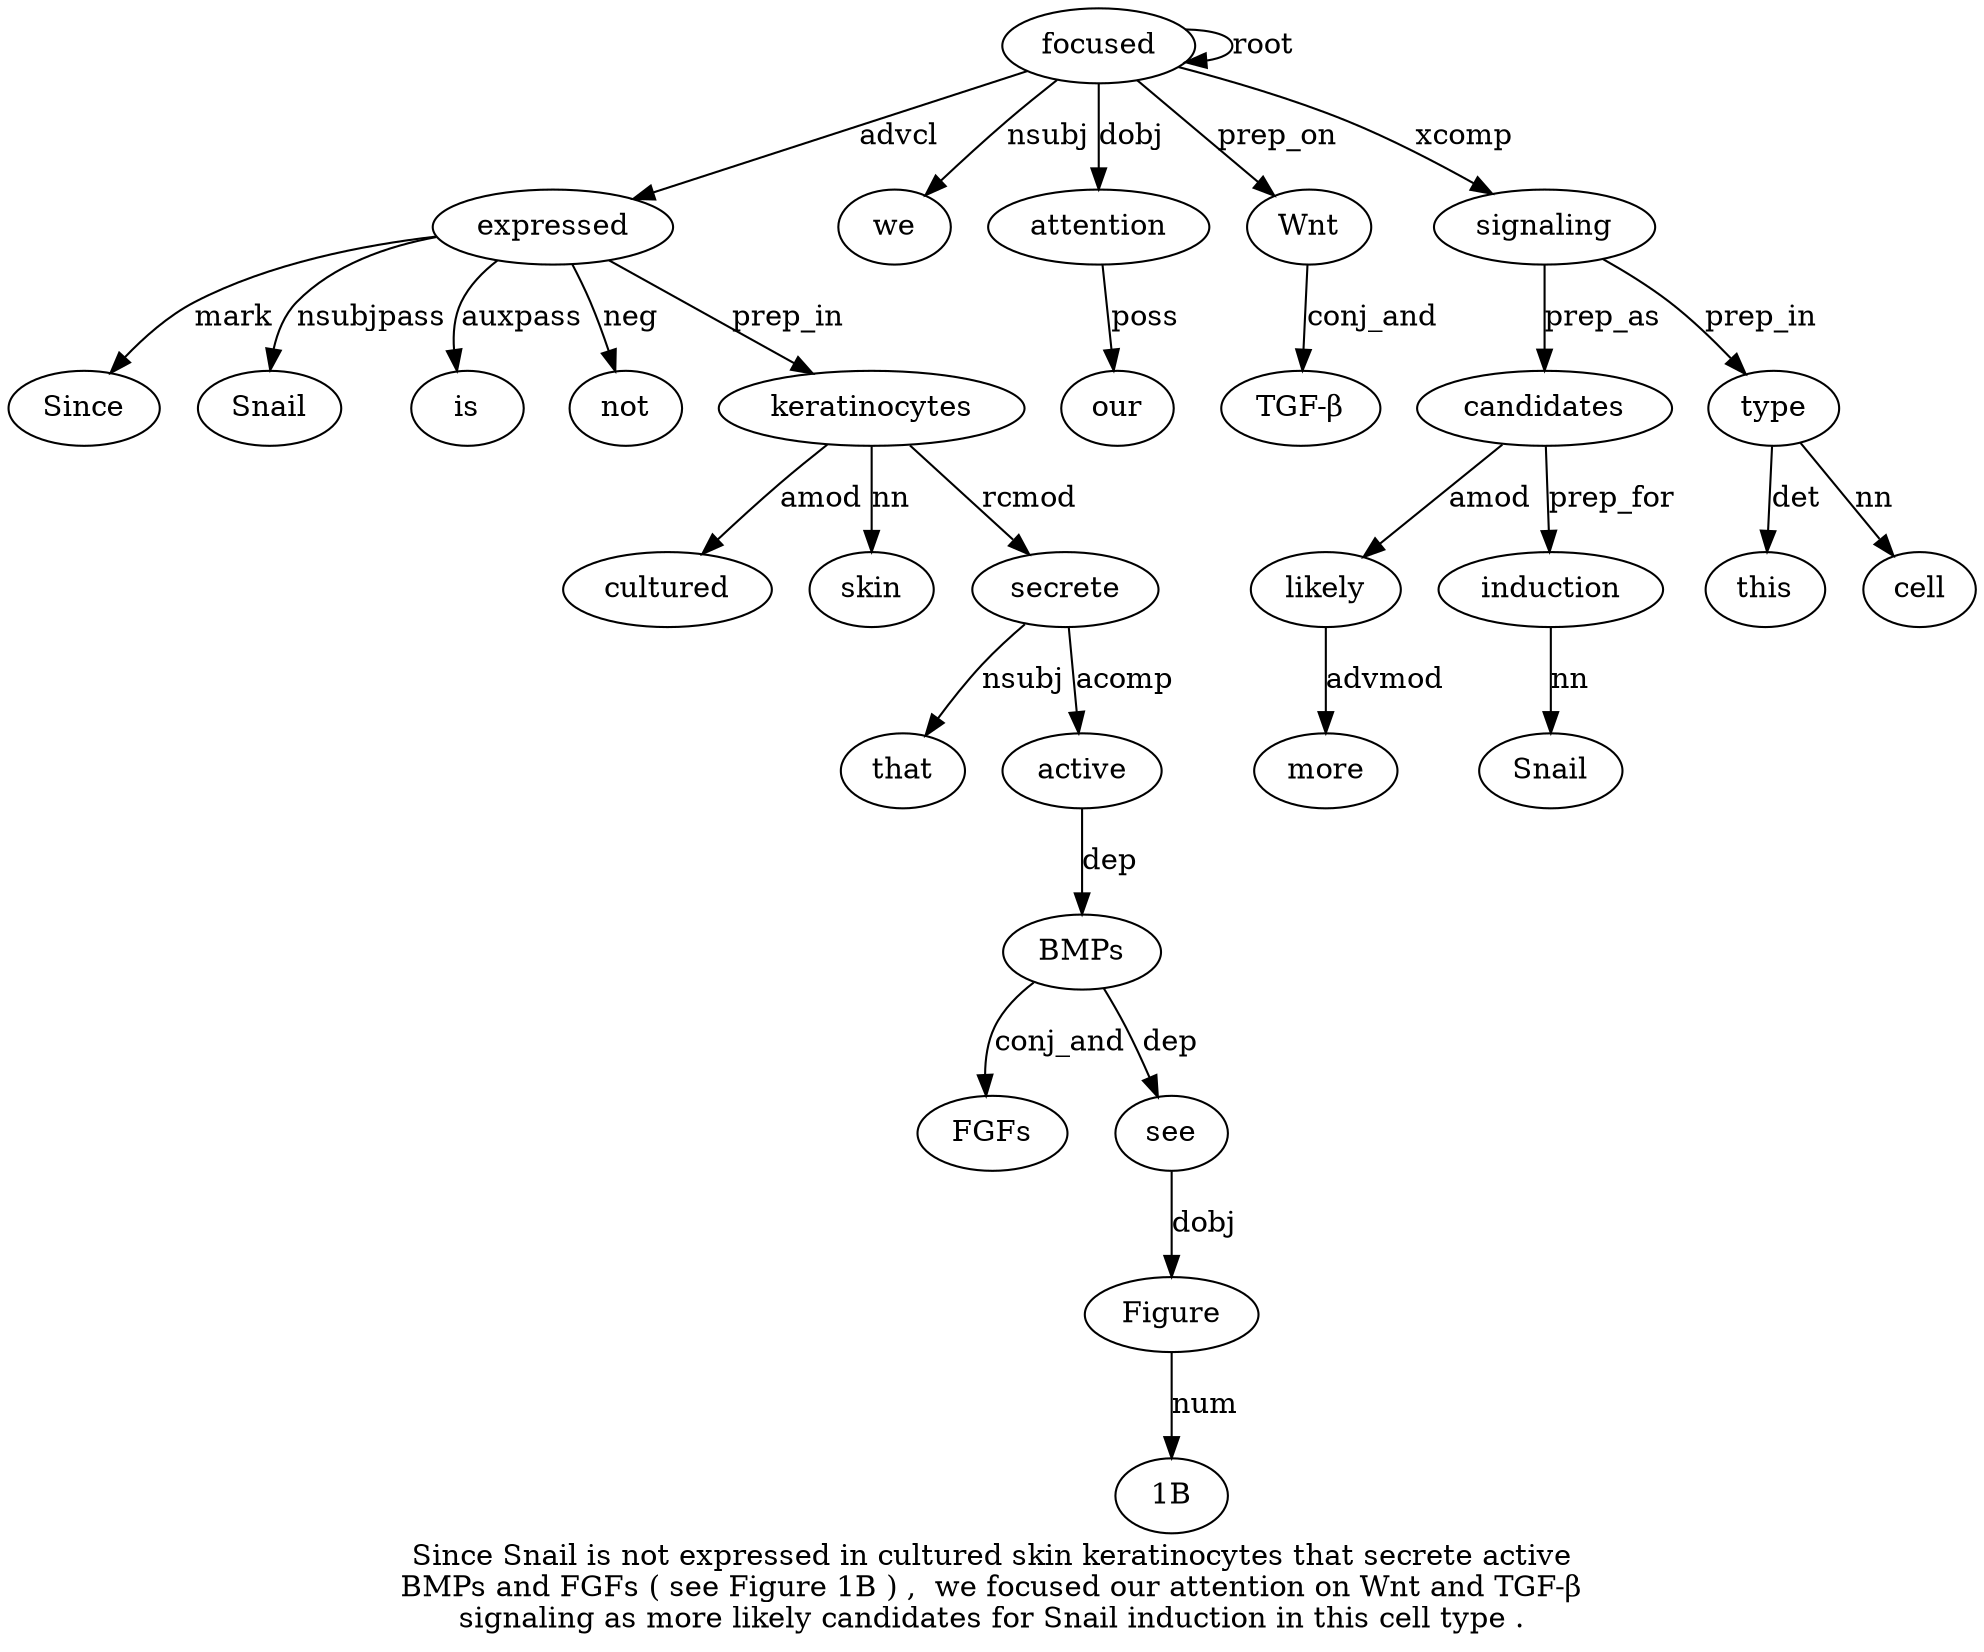 digraph "Since Snail is not expressed in cultured skin keratinocytes that secrete active BMPs and FGFs ( see Figure 1B ) ,  we focused our attention on Wnt and TGF-β signaling as more likely candidates for Snail induction in this cell type ." {
label="Since Snail is not expressed in cultured skin keratinocytes that secrete active
BMPs and FGFs ( see Figure 1B ) ,  we focused our attention on Wnt and TGF-β
signaling as more likely candidates for Snail induction in this cell type .";
expressed5 [style=filled, fillcolor=white, label=expressed];
Since1 [style=filled, fillcolor=white, label=Since];
expressed5 -> Since1  [label=mark];
Snail2 [style=filled, fillcolor=white, label=Snail];
expressed5 -> Snail2  [label=nsubjpass];
is3 [style=filled, fillcolor=white, label=is];
expressed5 -> is3  [label=auxpass];
not4 [style=filled, fillcolor=white, label=not];
expressed5 -> not4  [label=neg];
focused23 [style=filled, fillcolor=white, label=focused];
focused23 -> expressed5  [label=advcl];
keratinocytes9 [style=filled, fillcolor=white, label=keratinocytes];
cultured7 [style=filled, fillcolor=white, label=cultured];
keratinocytes9 -> cultured7  [label=amod];
skin8 [style=filled, fillcolor=white, label=skin];
keratinocytes9 -> skin8  [label=nn];
expressed5 -> keratinocytes9  [label=prep_in];
secrete11 [style=filled, fillcolor=white, label=secrete];
that10 [style=filled, fillcolor=white, label=that];
secrete11 -> that10  [label=nsubj];
keratinocytes9 -> secrete11  [label=rcmod];
active12 [style=filled, fillcolor=white, label=active];
secrete11 -> active12  [label=acomp];
BMPs13 [style=filled, fillcolor=white, label=BMPs];
active12 -> BMPs13  [label=dep];
FGFs15 [style=filled, fillcolor=white, label=FGFs];
BMPs13 -> FGFs15  [label=conj_and];
see17 [style=filled, fillcolor=white, label=see];
BMPs13 -> see17  [label=dep];
Figure18 [style=filled, fillcolor=white, label=Figure];
see17 -> Figure18  [label=dobj];
"1B19" [style=filled, fillcolor=white, label="1B"];
Figure18 -> "1B19"  [label=num];
we22 [style=filled, fillcolor=white, label=we];
focused23 -> we22  [label=nsubj];
focused23 -> focused23  [label=root];
attention25 [style=filled, fillcolor=white, label=attention];
our24 [style=filled, fillcolor=white, label=our];
attention25 -> our24  [label=poss];
focused23 -> attention25  [label=dobj];
Wnt27 [style=filled, fillcolor=white, label=Wnt];
focused23 -> Wnt27  [label=prep_on];
"TGF-β29" [style=filled, fillcolor=white, label="TGF-β"];
Wnt27 -> "TGF-β29"  [label=conj_and];
signaling30 [style=filled, fillcolor=white, label=signaling];
focused23 -> signaling30  [label=xcomp];
likely33 [style=filled, fillcolor=white, label=likely];
more32 [style=filled, fillcolor=white, label=more];
likely33 -> more32  [label=advmod];
candidates34 [style=filled, fillcolor=white, label=candidates];
candidates34 -> likely33  [label=amod];
signaling30 -> candidates34  [label=prep_as];
induction37 [style=filled, fillcolor=white, label=induction];
Snail36 [style=filled, fillcolor=white, label=Snail];
induction37 -> Snail36  [label=nn];
candidates34 -> induction37  [label=prep_for];
type41 [style=filled, fillcolor=white, label=type];
this39 [style=filled, fillcolor=white, label=this];
type41 -> this39  [label=det];
cell40 [style=filled, fillcolor=white, label=cell];
type41 -> cell40  [label=nn];
signaling30 -> type41  [label=prep_in];
}
